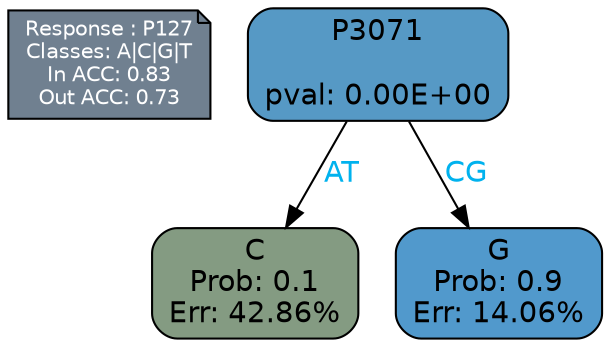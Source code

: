 digraph Tree {
node [shape=box, style="filled, rounded", color="black", fontname=helvetica] ;
graph [ranksep=equally, splines=polylines, bgcolor=transparent, dpi=600] ;
edge [fontname=helvetica] ;
LEGEND [label="Response : P127
Classes: A|C|G|T
In ACC: 0.83
Out ACC: 0.73
",shape=note,align=left,style=filled,fillcolor="slategray",fontcolor="white",fontsize=10];1 [label="P3071

pval: 0.00E+00", fillcolor="#5699c5"] ;
2 [label="C
Prob: 0.1
Err: 42.86%", fillcolor="#849b82"] ;
3 [label="G
Prob: 0.9
Err: 14.06%", fillcolor="#5199cc"] ;
1 -> 2 [label="AT",fontcolor=deepskyblue2] ;
1 -> 3 [label="CG",fontcolor=deepskyblue2] ;
{rank = same; 2;3;}{rank = same; LEGEND;1;}}
